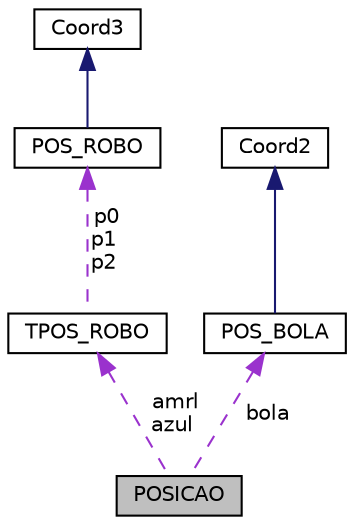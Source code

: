 digraph "POSICAO"
{
  edge [fontname="Helvetica",fontsize="10",labelfontname="Helvetica",labelfontsize="10"];
  node [fontname="Helvetica",fontsize="10",shape=record];
  Node1 [label="POSICAO",height=0.2,width=0.4,color="black", fillcolor="grey75", style="filled", fontcolor="black"];
  Node2 -> Node1 [dir="back",color="darkorchid3",fontsize="10",style="dashed",label=" amrl\nazul" ,fontname="Helvetica"];
  Node2 [label="TPOS_ROBO",height=0.2,width=0.4,color="black", fillcolor="white", style="filled",URL="$structTPOS__ROBO.html"];
  Node3 -> Node2 [dir="back",color="darkorchid3",fontsize="10",style="dashed",label=" p0\np1\np2" ,fontname="Helvetica"];
  Node3 [label="POS_ROBO",height=0.2,width=0.4,color="black", fillcolor="white", style="filled",URL="$structPOS__ROBO.html"];
  Node4 -> Node3 [dir="back",color="midnightblue",fontsize="10",style="solid",fontname="Helvetica"];
  Node4 [label="Coord3",height=0.2,width=0.4,color="black", fillcolor="white", style="filled",URL="$structCoord3.html"];
  Node5 -> Node1 [dir="back",color="darkorchid3",fontsize="10",style="dashed",label=" bola" ,fontname="Helvetica"];
  Node5 [label="POS_BOLA",height=0.2,width=0.4,color="black", fillcolor="white", style="filled",URL="$structPOS__BOLA.html"];
  Node6 -> Node5 [dir="back",color="midnightblue",fontsize="10",style="solid",fontname="Helvetica"];
  Node6 [label="Coord2",height=0.2,width=0.4,color="black", fillcolor="white", style="filled",URL="$structCoord2.html"];
}
